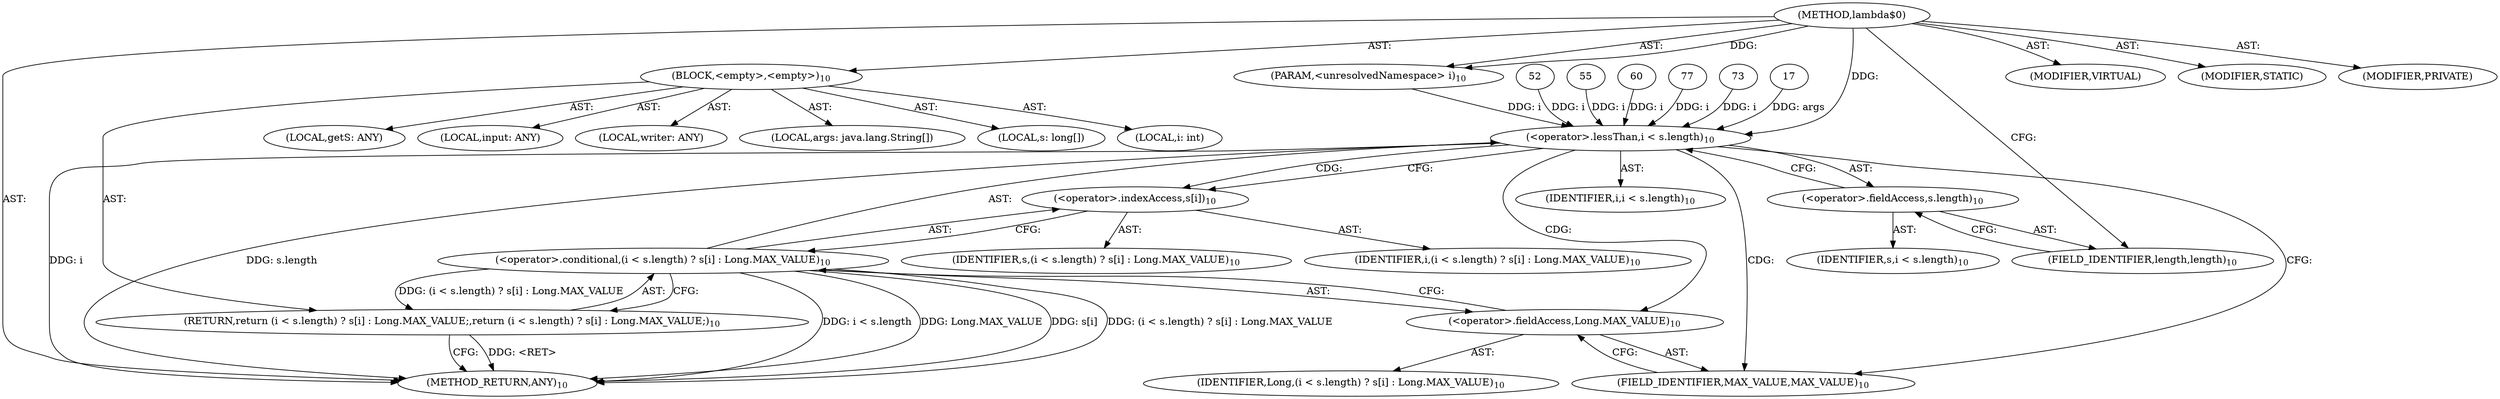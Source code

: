 digraph "lambda$0" {  
"209" [label = <(METHOD,lambda$0)> ]
"210" [label = <(PARAM,&lt;unresolvedNamespace&gt; i)<SUB>10</SUB>> ]
"211" [label = <(BLOCK,&lt;empty&gt;,&lt;empty&gt;)<SUB>10</SUB>> ]
"212" [label = <(LOCAL,s: long[])> ]
"213" [label = <(LOCAL,i: int)> ]
"214" [label = <(LOCAL,getS: ANY)> ]
"215" [label = <(LOCAL,input: ANY)> ]
"216" [label = <(LOCAL,writer: ANY)> ]
"217" [label = <(LOCAL,args: java.lang.String[])> ]
"218" [label = <(RETURN,return (i &lt; s.length) ? s[i] : Long.MAX_VALUE;,return (i &lt; s.length) ? s[i] : Long.MAX_VALUE;)<SUB>10</SUB>> ]
"219" [label = <(&lt;operator&gt;.conditional,(i &lt; s.length) ? s[i] : Long.MAX_VALUE)<SUB>10</SUB>> ]
"220" [label = <(&lt;operator&gt;.lessThan,i &lt; s.length)<SUB>10</SUB>> ]
"221" [label = <(IDENTIFIER,i,i &lt; s.length)<SUB>10</SUB>> ]
"222" [label = <(&lt;operator&gt;.fieldAccess,s.length)<SUB>10</SUB>> ]
"223" [label = <(IDENTIFIER,s,i &lt; s.length)<SUB>10</SUB>> ]
"224" [label = <(FIELD_IDENTIFIER,length,length)<SUB>10</SUB>> ]
"225" [label = <(&lt;operator&gt;.indexAccess,s[i])<SUB>10</SUB>> ]
"226" [label = <(IDENTIFIER,s,(i &lt; s.length) ? s[i] : Long.MAX_VALUE)<SUB>10</SUB>> ]
"227" [label = <(IDENTIFIER,i,(i &lt; s.length) ? s[i] : Long.MAX_VALUE)<SUB>10</SUB>> ]
"228" [label = <(&lt;operator&gt;.fieldAccess,Long.MAX_VALUE)<SUB>10</SUB>> ]
"229" [label = <(IDENTIFIER,Long,(i &lt; s.length) ? s[i] : Long.MAX_VALUE)<SUB>10</SUB>> ]
"230" [label = <(FIELD_IDENTIFIER,MAX_VALUE,MAX_VALUE)<SUB>10</SUB>> ]
"231" [label = <(METHOD_RETURN,ANY)<SUB>10</SUB>> ]
"232" [label = <(MODIFIER,VIRTUAL)> ]
"233" [label = <(MODIFIER,STATIC)> ]
"234" [label = <(MODIFIER,PRIVATE)> ]
  "209" -> "210"  [ label = "AST: "] 
  "209" -> "211"  [ label = "AST: "] 
  "209" -> "231"  [ label = "AST: "] 
  "209" -> "232"  [ label = "AST: "] 
  "209" -> "233"  [ label = "AST: "] 
  "209" -> "234"  [ label = "AST: "] 
  "211" -> "212"  [ label = "AST: "] 
  "211" -> "213"  [ label = "AST: "] 
  "211" -> "214"  [ label = "AST: "] 
  "211" -> "215"  [ label = "AST: "] 
  "211" -> "216"  [ label = "AST: "] 
  "211" -> "217"  [ label = "AST: "] 
  "211" -> "218"  [ label = "AST: "] 
  "218" -> "219"  [ label = "AST: "] 
  "219" -> "220"  [ label = "AST: "] 
  "219" -> "225"  [ label = "AST: "] 
  "219" -> "228"  [ label = "AST: "] 
  "220" -> "221"  [ label = "AST: "] 
  "220" -> "222"  [ label = "AST: "] 
  "222" -> "223"  [ label = "AST: "] 
  "222" -> "224"  [ label = "AST: "] 
  "225" -> "226"  [ label = "AST: "] 
  "225" -> "227"  [ label = "AST: "] 
  "228" -> "229"  [ label = "AST: "] 
  "228" -> "230"  [ label = "AST: "] 
  "218" -> "231"  [ label = "CFG: "] 
  "219" -> "218"  [ label = "CFG: "] 
  "220" -> "225"  [ label = "CFG: "] 
  "220" -> "230"  [ label = "CFG: "] 
  "225" -> "219"  [ label = "CFG: "] 
  "228" -> "219"  [ label = "CFG: "] 
  "222" -> "220"  [ label = "CFG: "] 
  "230" -> "228"  [ label = "CFG: "] 
  "224" -> "222"  [ label = "CFG: "] 
  "209" -> "224"  [ label = "CFG: "] 
  "218" -> "231"  [ label = "DDG: &lt;RET&gt;"] 
  "220" -> "231"  [ label = "DDG: i"] 
  "220" -> "231"  [ label = "DDG: s.length"] 
  "219" -> "231"  [ label = "DDG: i &lt; s.length"] 
  "219" -> "231"  [ label = "DDG: Long.MAX_VALUE"] 
  "219" -> "231"  [ label = "DDG: s[i]"] 
  "219" -> "231"  [ label = "DDG: (i &lt; s.length) ? s[i] : Long.MAX_VALUE"] 
  "209" -> "210"  [ label = "DDG: "] 
  "219" -> "218"  [ label = "DDG: (i &lt; s.length) ? s[i] : Long.MAX_VALUE"] 
  "52" -> "220"  [ label = "DDG: i"] 
  "55" -> "220"  [ label = "DDG: i"] 
  "60" -> "220"  [ label = "DDG: i"] 
  "77" -> "220"  [ label = "DDG: i"] 
  "73" -> "220"  [ label = "DDG: i"] 
  "17" -> "220"  [ label = "DDG: args"] 
  "210" -> "220"  [ label = "DDG: i"] 
  "209" -> "220"  [ label = "DDG: "] 
  "220" -> "228"  [ label = "CDG: "] 
  "220" -> "225"  [ label = "CDG: "] 
  "220" -> "230"  [ label = "CDG: "] 
}
